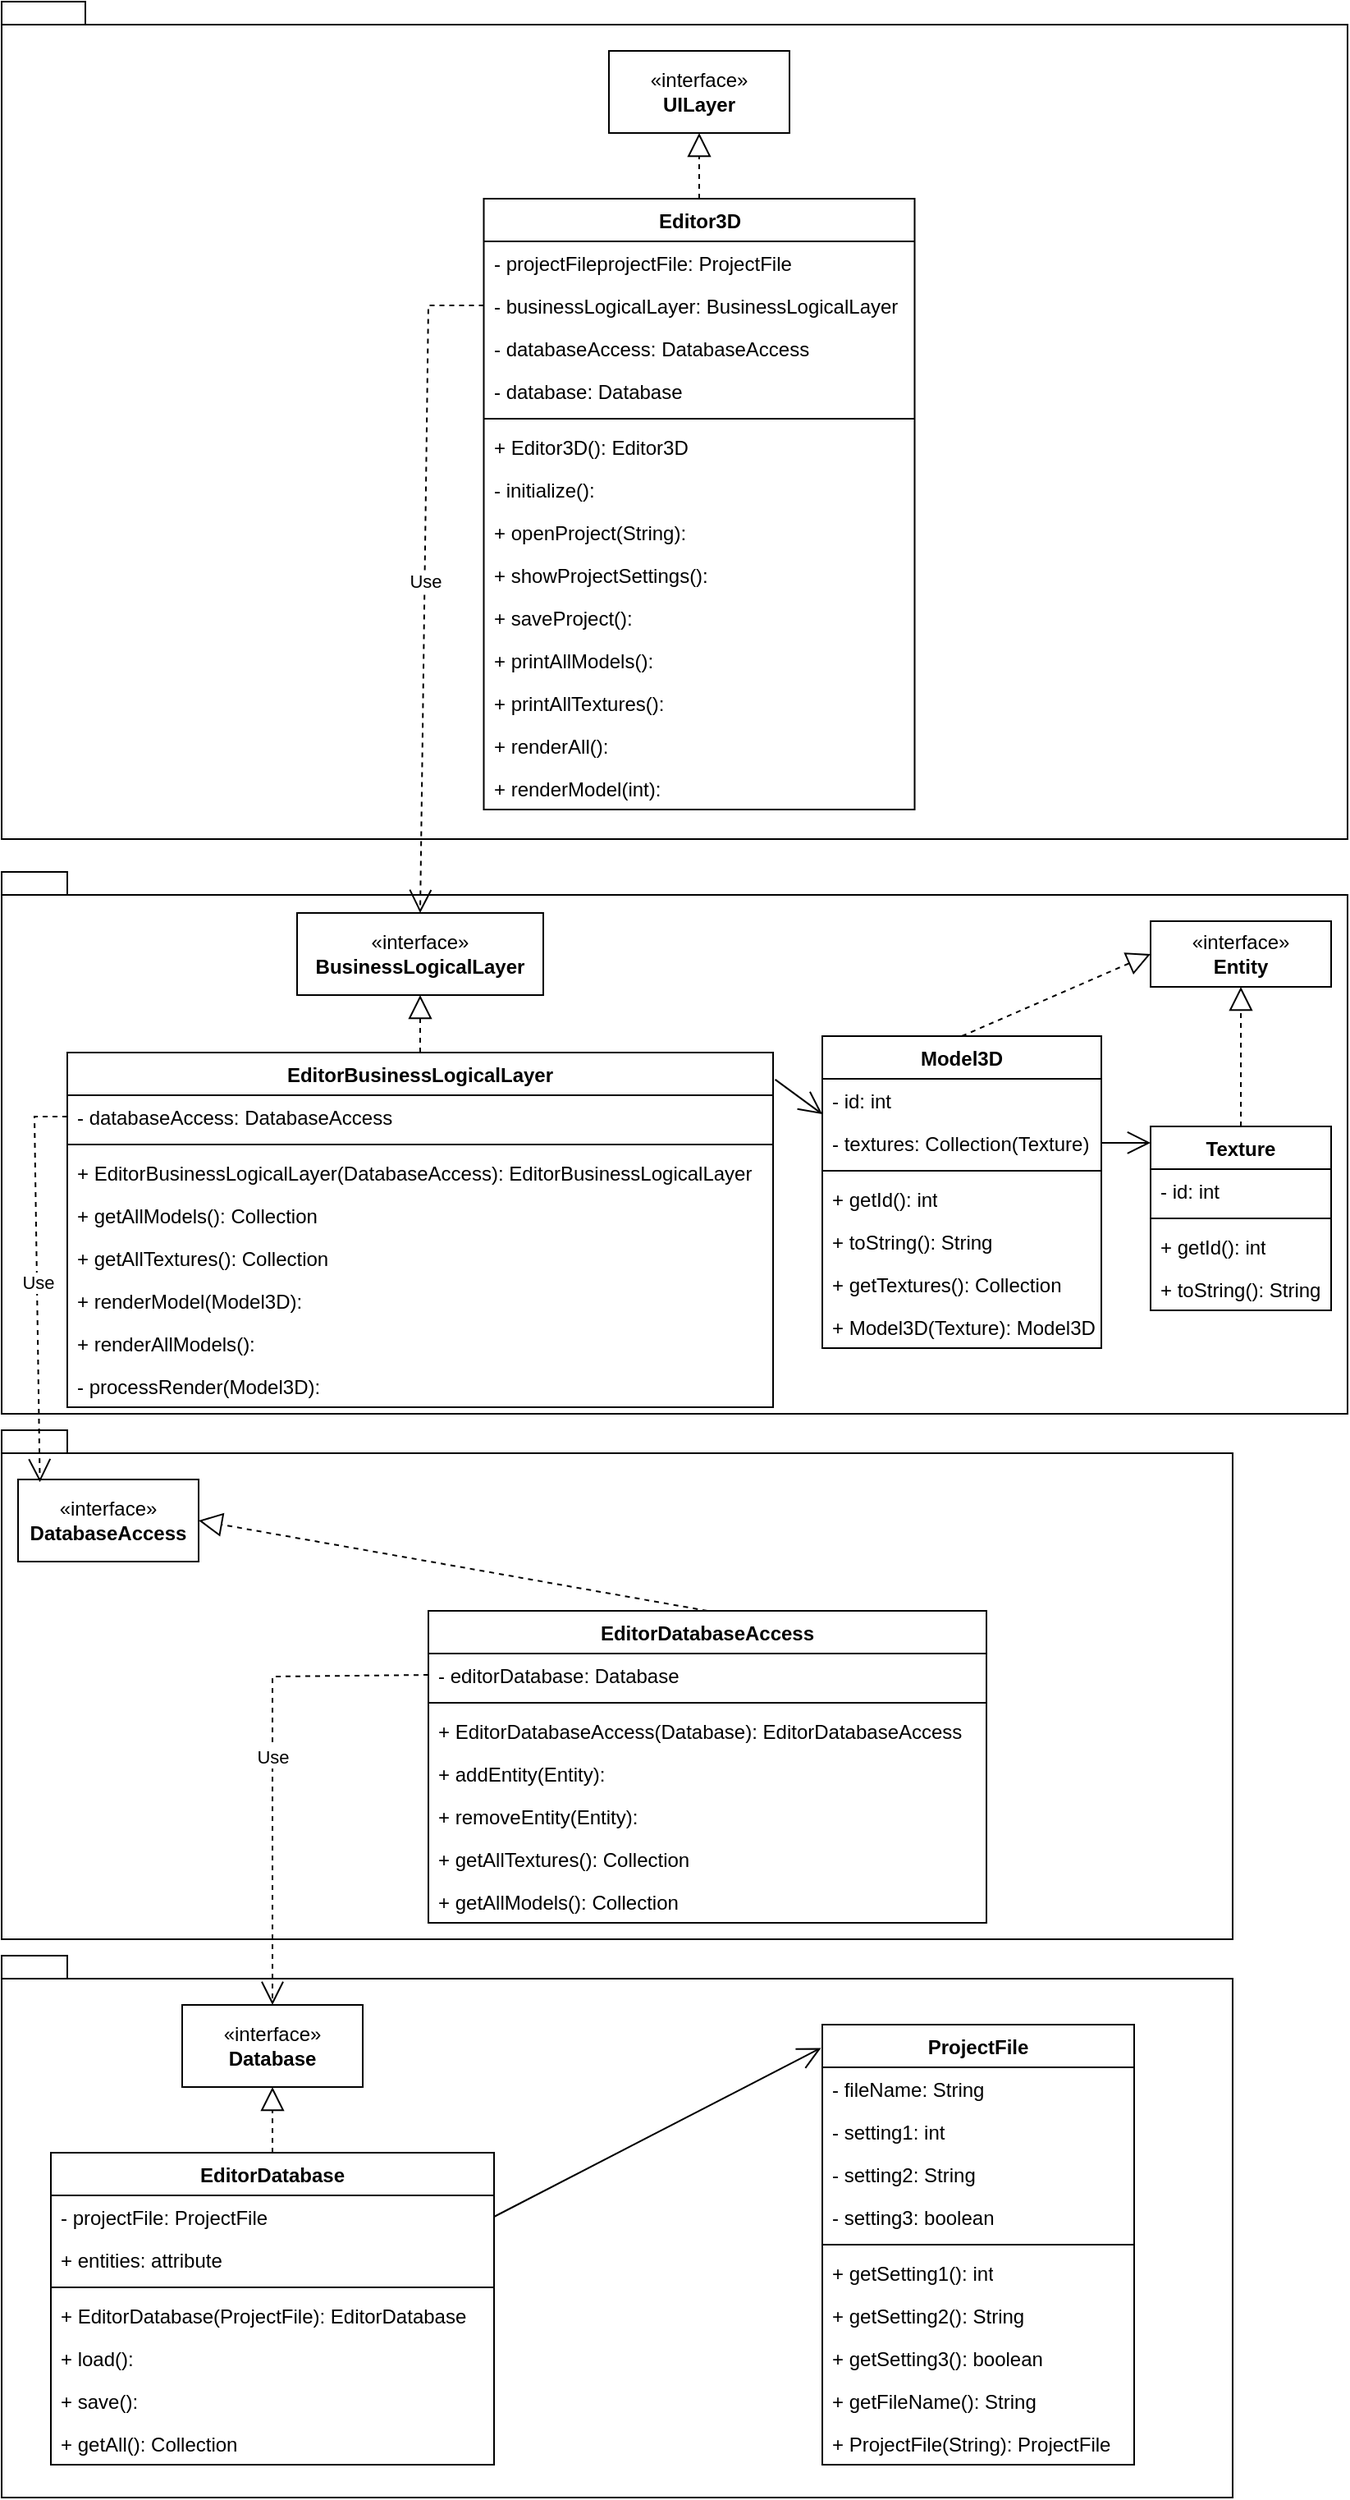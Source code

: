 <mxfile version="22.1.2" type="device">
  <diagram name="Страница — 1" id="7jG3pcurchbz-cs4vO18">
    <mxGraphModel dx="1020" dy="1604" grid="1" gridSize="10" guides="1" tooltips="1" connect="1" arrows="1" fold="1" page="1" pageScale="1" pageWidth="850" pageHeight="1100" math="0" shadow="0">
      <root>
        <mxCell id="0" />
        <mxCell id="1" parent="0" />
        <mxCell id="q5uiG4KR7IgNaAmEfQ8A-1" value="" style="shape=folder;fontStyle=1;spacingTop=10;tabWidth=40;tabHeight=14;tabPosition=left;html=1;whiteSpace=wrap;" vertex="1" parent="1">
          <mxGeometry x="20" y="430" width="750" height="310" as="geometry" />
        </mxCell>
        <mxCell id="q5uiG4KR7IgNaAmEfQ8A-2" value="" style="shape=folder;fontStyle=1;spacingTop=10;tabWidth=40;tabHeight=14;tabPosition=left;html=1;whiteSpace=wrap;" vertex="1" parent="1">
          <mxGeometry x="20" y="750" width="750" height="330" as="geometry" />
        </mxCell>
        <mxCell id="q5uiG4KR7IgNaAmEfQ8A-4" value="«interface»&lt;br&gt;&lt;b&gt;Database&lt;/b&gt;" style="html=1;whiteSpace=wrap;" vertex="1" parent="1">
          <mxGeometry x="130" y="780" width="110" height="50" as="geometry" />
        </mxCell>
        <mxCell id="q5uiG4KR7IgNaAmEfQ8A-5" value="" style="endArrow=block;dashed=1;endFill=0;endSize=12;html=1;rounded=0;exitX=0.5;exitY=0;exitDx=0;exitDy=0;entryX=0.5;entryY=1;entryDx=0;entryDy=0;" edge="1" parent="1" source="q5uiG4KR7IgNaAmEfQ8A-50" target="q5uiG4KR7IgNaAmEfQ8A-4">
          <mxGeometry width="160" relative="1" as="geometry">
            <mxPoint x="115" y="850" as="sourcePoint" />
            <mxPoint x="120" y="977" as="targetPoint" />
          </mxGeometry>
        </mxCell>
        <mxCell id="q5uiG4KR7IgNaAmEfQ8A-11" value="" style="endArrow=open;endFill=1;endSize=12;html=1;rounded=0;exitX=1;exitY=0.5;exitDx=0;exitDy=0;entryX=-0.004;entryY=0.053;entryDx=0;entryDy=0;entryPerimeter=0;" edge="1" parent="1" source="q5uiG4KR7IgNaAmEfQ8A-51" target="q5uiG4KR7IgNaAmEfQ8A-39">
          <mxGeometry width="160" relative="1" as="geometry">
            <mxPoint x="520" y="950" as="sourcePoint" />
            <mxPoint x="520" y="1000" as="targetPoint" />
          </mxGeometry>
        </mxCell>
        <mxCell id="q5uiG4KR7IgNaAmEfQ8A-12" value="«interface»&lt;br&gt;&lt;b&gt;DatabaseAccess&lt;/b&gt;" style="html=1;whiteSpace=wrap;" vertex="1" parent="1">
          <mxGeometry x="30" y="460" width="110" height="50" as="geometry" />
        </mxCell>
        <mxCell id="q5uiG4KR7IgNaAmEfQ8A-14" value="" style="endArrow=block;dashed=1;endFill=0;endSize=12;html=1;rounded=0;exitX=0.5;exitY=0;exitDx=0;exitDy=0;entryX=1;entryY=0.5;entryDx=0;entryDy=0;" edge="1" parent="1" source="q5uiG4KR7IgNaAmEfQ8A-58" target="q5uiG4KR7IgNaAmEfQ8A-12">
          <mxGeometry width="160" relative="1" as="geometry">
            <mxPoint x="175" y="520" as="sourcePoint" />
            <mxPoint x="340" y="530" as="targetPoint" />
          </mxGeometry>
        </mxCell>
        <mxCell id="q5uiG4KR7IgNaAmEfQ8A-15" value="Use" style="endArrow=open;endSize=12;dashed=1;html=1;rounded=0;exitX=0;exitY=0.5;exitDx=0;exitDy=0;entryX=0.5;entryY=0;entryDx=0;entryDy=0;" edge="1" parent="1" source="q5uiG4KR7IgNaAmEfQ8A-59" target="q5uiG4KR7IgNaAmEfQ8A-4">
          <mxGeometry x="-0.02" width="160" relative="1" as="geometry">
            <mxPoint x="175" y="570" as="sourcePoint" />
            <mxPoint x="540" y="900" as="targetPoint" />
            <Array as="points">
              <mxPoint x="185" y="580" />
            </Array>
            <mxPoint as="offset" />
          </mxGeometry>
        </mxCell>
        <mxCell id="q5uiG4KR7IgNaAmEfQ8A-16" value="" style="shape=folder;fontStyle=1;spacingTop=10;tabWidth=40;tabHeight=14;tabPosition=left;html=1;whiteSpace=wrap;" vertex="1" parent="1">
          <mxGeometry x="20" y="90" width="820" height="330" as="geometry" />
        </mxCell>
        <mxCell id="q5uiG4KR7IgNaAmEfQ8A-17" value="«interface»&lt;br&gt;&lt;b&gt;BusinessLogicalLayer&lt;/b&gt;" style="html=1;whiteSpace=wrap;" vertex="1" parent="1">
          <mxGeometry x="200" y="115" width="150" height="50" as="geometry" />
        </mxCell>
        <mxCell id="q5uiG4KR7IgNaAmEfQ8A-19" value="" style="endArrow=block;dashed=1;endFill=0;endSize=12;html=1;rounded=0;exitX=0.5;exitY=0;exitDx=0;exitDy=0;entryX=0.5;entryY=1;entryDx=0;entryDy=0;" edge="1" parent="1" source="q5uiG4KR7IgNaAmEfQ8A-66" target="q5uiG4KR7IgNaAmEfQ8A-17">
          <mxGeometry width="160" relative="1" as="geometry">
            <mxPoint x="200" y="220" as="sourcePoint" />
            <mxPoint x="400" y="280" as="targetPoint" />
          </mxGeometry>
        </mxCell>
        <mxCell id="q5uiG4KR7IgNaAmEfQ8A-20" value="Use" style="endArrow=open;endSize=12;dashed=1;html=1;rounded=0;exitX=0;exitY=0.5;exitDx=0;exitDy=0;entryX=0.121;entryY=0.033;entryDx=0;entryDy=0;entryPerimeter=0;" edge="1" parent="1" source="q5uiG4KR7IgNaAmEfQ8A-67" target="q5uiG4KR7IgNaAmEfQ8A-12">
          <mxGeometry width="160" relative="1" as="geometry">
            <mxPoint x="200" y="270" as="sourcePoint" />
            <mxPoint x="440" y="700" as="targetPoint" />
            <Array as="points">
              <mxPoint x="40" y="239" />
            </Array>
          </mxGeometry>
        </mxCell>
        <mxCell id="q5uiG4KR7IgNaAmEfQ8A-21" value="«interface»&lt;br&gt;&lt;b&gt;Entity&lt;/b&gt;" style="html=1;whiteSpace=wrap;" vertex="1" parent="1">
          <mxGeometry x="720" y="120" width="110" height="40" as="geometry" />
        </mxCell>
        <mxCell id="q5uiG4KR7IgNaAmEfQ8A-23" value="" style="endArrow=block;dashed=1;endFill=0;endSize=12;html=1;rounded=0;exitX=0.5;exitY=0;exitDx=0;exitDy=0;entryX=0;entryY=0.5;entryDx=0;entryDy=0;" edge="1" parent="1" source="q5uiG4KR7IgNaAmEfQ8A-76" target="q5uiG4KR7IgNaAmEfQ8A-21">
          <mxGeometry width="160" relative="1" as="geometry">
            <mxPoint x="680" y="245" as="sourcePoint" />
            <mxPoint x="660" y="310" as="targetPoint" />
          </mxGeometry>
        </mxCell>
        <mxCell id="q5uiG4KR7IgNaAmEfQ8A-25" value="" style="endArrow=block;dashed=1;endFill=0;endSize=12;html=1;rounded=0;exitX=0.5;exitY=0;exitDx=0;exitDy=0;entryX=0.5;entryY=1;entryDx=0;entryDy=0;" edge="1" parent="1" source="q5uiG4KR7IgNaAmEfQ8A-84" target="q5uiG4KR7IgNaAmEfQ8A-21">
          <mxGeometry width="160" relative="1" as="geometry">
            <mxPoint x="765" y="200" as="sourcePoint" />
            <mxPoint x="790" y="310" as="targetPoint" />
          </mxGeometry>
        </mxCell>
        <mxCell id="q5uiG4KR7IgNaAmEfQ8A-26" value="" style="shape=folder;fontStyle=1;spacingTop=10;tabWidth=40;tabHeight=14;tabPosition=left;html=1;whiteSpace=wrap;" vertex="1" parent="1">
          <mxGeometry x="20" y="-440" width="820" height="510" as="geometry" />
        </mxCell>
        <mxCell id="q5uiG4KR7IgNaAmEfQ8A-28" value="«interface»&lt;br&gt;&lt;b&gt;UILayer&lt;/b&gt;" style="html=1;whiteSpace=wrap;" vertex="1" parent="1">
          <mxGeometry x="390" y="-410" width="110" height="50" as="geometry" />
        </mxCell>
        <mxCell id="q5uiG4KR7IgNaAmEfQ8A-30" value="" style="endArrow=block;dashed=1;endFill=0;endSize=12;html=1;rounded=0;exitX=0.5;exitY=0;exitDx=0;exitDy=0;entryX=0.5;entryY=1;entryDx=0;entryDy=0;" edge="1" parent="1" source="q5uiG4KR7IgNaAmEfQ8A-93" target="q5uiG4KR7IgNaAmEfQ8A-28">
          <mxGeometry width="160" relative="1" as="geometry">
            <mxPoint x="245" y="-90" as="sourcePoint" />
            <mxPoint x="280" y="-30" as="targetPoint" />
          </mxGeometry>
        </mxCell>
        <mxCell id="q5uiG4KR7IgNaAmEfQ8A-31" value="Use" style="endArrow=open;endSize=12;dashed=1;html=1;rounded=0;entryX=0.5;entryY=0;entryDx=0;entryDy=0;exitX=0;exitY=0.5;exitDx=0;exitDy=0;" edge="1" parent="1" source="q5uiG4KR7IgNaAmEfQ8A-97" target="q5uiG4KR7IgNaAmEfQ8A-17">
          <mxGeometry width="160" relative="1" as="geometry">
            <mxPoint x="245" y="-40" as="sourcePoint" />
            <mxPoint x="440" y="450" as="targetPoint" />
            <Array as="points">
              <mxPoint x="280" y="-255" />
            </Array>
          </mxGeometry>
        </mxCell>
        <mxCell id="q5uiG4KR7IgNaAmEfQ8A-32" value="" style="endArrow=open;endFill=1;endSize=12;html=1;rounded=0;exitX=1.003;exitY=0.076;exitDx=0;exitDy=0;entryX=0;entryY=0.25;entryDx=0;entryDy=0;exitPerimeter=0;" edge="1" parent="1" source="q5uiG4KR7IgNaAmEfQ8A-66" target="q5uiG4KR7IgNaAmEfQ8A-76">
          <mxGeometry width="160" relative="1" as="geometry">
            <mxPoint x="280" y="245" as="sourcePoint" />
            <mxPoint x="570" y="245" as="targetPoint" />
          </mxGeometry>
        </mxCell>
        <mxCell id="q5uiG4KR7IgNaAmEfQ8A-39" value="ProjectFile" style="swimlane;fontStyle=1;align=center;verticalAlign=top;childLayout=stackLayout;horizontal=1;startSize=26;horizontalStack=0;resizeParent=1;resizeParentMax=0;resizeLast=0;collapsible=1;marginBottom=0;whiteSpace=wrap;html=1;" vertex="1" parent="1">
          <mxGeometry x="520" y="792" width="190" height="268" as="geometry" />
        </mxCell>
        <mxCell id="q5uiG4KR7IgNaAmEfQ8A-40" value="- fileName&lt;span style=&quot;background-color: initial;&quot;&gt;:&amp;nbsp;&lt;/span&gt;String" style="text;strokeColor=none;fillColor=none;align=left;verticalAlign=top;spacingLeft=4;spacingRight=4;overflow=hidden;rotatable=0;points=[[0,0.5],[1,0.5]];portConstraint=eastwest;whiteSpace=wrap;html=1;" vertex="1" parent="q5uiG4KR7IgNaAmEfQ8A-39">
          <mxGeometry y="26" width="190" height="26" as="geometry" />
        </mxCell>
        <mxCell id="q5uiG4KR7IgNaAmEfQ8A-43" value="- setting1&lt;span style=&quot;background-color: initial;&quot;&gt;: int&lt;/span&gt;" style="text;strokeColor=none;fillColor=none;align=left;verticalAlign=top;spacingLeft=4;spacingRight=4;overflow=hidden;rotatable=0;points=[[0,0.5],[1,0.5]];portConstraint=eastwest;whiteSpace=wrap;html=1;" vertex="1" parent="q5uiG4KR7IgNaAmEfQ8A-39">
          <mxGeometry y="52" width="190" height="26" as="geometry" />
        </mxCell>
        <mxCell id="q5uiG4KR7IgNaAmEfQ8A-44" value="- setting2&lt;span style=&quot;background-color: initial;&quot;&gt;:&amp;nbsp;&lt;/span&gt;String" style="text;strokeColor=none;fillColor=none;align=left;verticalAlign=top;spacingLeft=4;spacingRight=4;overflow=hidden;rotatable=0;points=[[0,0.5],[1,0.5]];portConstraint=eastwest;whiteSpace=wrap;html=1;" vertex="1" parent="q5uiG4KR7IgNaAmEfQ8A-39">
          <mxGeometry y="78" width="190" height="26" as="geometry" />
        </mxCell>
        <mxCell id="q5uiG4KR7IgNaAmEfQ8A-45" value="- setting3&lt;span style=&quot;background-color: initial;&quot;&gt;:&amp;nbsp;&lt;/span&gt;boolean" style="text;strokeColor=none;fillColor=none;align=left;verticalAlign=top;spacingLeft=4;spacingRight=4;overflow=hidden;rotatable=0;points=[[0,0.5],[1,0.5]];portConstraint=eastwest;whiteSpace=wrap;html=1;" vertex="1" parent="q5uiG4KR7IgNaAmEfQ8A-39">
          <mxGeometry y="104" width="190" height="26" as="geometry" />
        </mxCell>
        <mxCell id="q5uiG4KR7IgNaAmEfQ8A-41" value="" style="line;strokeWidth=1;fillColor=none;align=left;verticalAlign=middle;spacingTop=-1;spacingLeft=3;spacingRight=3;rotatable=0;labelPosition=right;points=[];portConstraint=eastwest;strokeColor=inherit;" vertex="1" parent="q5uiG4KR7IgNaAmEfQ8A-39">
          <mxGeometry y="130" width="190" height="8" as="geometry" />
        </mxCell>
        <mxCell id="q5uiG4KR7IgNaAmEfQ8A-42" value="+ getSetting1&lt;span style=&quot;background-color: initial;&quot;&gt;(): int&lt;/span&gt;" style="text;strokeColor=none;fillColor=none;align=left;verticalAlign=top;spacingLeft=4;spacingRight=4;overflow=hidden;rotatable=0;points=[[0,0.5],[1,0.5]];portConstraint=eastwest;whiteSpace=wrap;html=1;" vertex="1" parent="q5uiG4KR7IgNaAmEfQ8A-39">
          <mxGeometry y="138" width="190" height="26" as="geometry" />
        </mxCell>
        <mxCell id="q5uiG4KR7IgNaAmEfQ8A-46" value="+ getSetting2()&lt;span style=&quot;background-color: initial;&quot;&gt;:&amp;nbsp;&lt;/span&gt;String" style="text;strokeColor=none;fillColor=none;align=left;verticalAlign=top;spacingLeft=4;spacingRight=4;overflow=hidden;rotatable=0;points=[[0,0.5],[1,0.5]];portConstraint=eastwest;whiteSpace=wrap;html=1;" vertex="1" parent="q5uiG4KR7IgNaAmEfQ8A-39">
          <mxGeometry y="164" width="190" height="26" as="geometry" />
        </mxCell>
        <mxCell id="q5uiG4KR7IgNaAmEfQ8A-47" value="+ getSetting3()&lt;span style=&quot;background-color: initial;&quot;&gt;:&amp;nbsp;&lt;/span&gt;boolean" style="text;strokeColor=none;fillColor=none;align=left;verticalAlign=top;spacingLeft=4;spacingRight=4;overflow=hidden;rotatable=0;points=[[0,0.5],[1,0.5]];portConstraint=eastwest;whiteSpace=wrap;html=1;" vertex="1" parent="q5uiG4KR7IgNaAmEfQ8A-39">
          <mxGeometry y="190" width="190" height="26" as="geometry" />
        </mxCell>
        <mxCell id="q5uiG4KR7IgNaAmEfQ8A-48" value="+&amp;nbsp;getFileName&lt;span style=&quot;background-color: initial;&quot;&gt;()&lt;/span&gt;&lt;span style=&quot;background-color: initial;&quot;&gt;:&amp;nbsp;&lt;/span&gt;String" style="text;strokeColor=none;fillColor=none;align=left;verticalAlign=top;spacingLeft=4;spacingRight=4;overflow=hidden;rotatable=0;points=[[0,0.5],[1,0.5]];portConstraint=eastwest;whiteSpace=wrap;html=1;" vertex="1" parent="q5uiG4KR7IgNaAmEfQ8A-39">
          <mxGeometry y="216" width="190" height="26" as="geometry" />
        </mxCell>
        <mxCell id="q5uiG4KR7IgNaAmEfQ8A-49" value="+&amp;nbsp;ProjectFile(String&lt;span style=&quot;background-color: initial;&quot;&gt;)&lt;/span&gt;&lt;span style=&quot;background-color: initial;&quot;&gt;:&amp;nbsp;&lt;/span&gt;ProjectFile" style="text;strokeColor=none;fillColor=none;align=left;verticalAlign=top;spacingLeft=4;spacingRight=4;overflow=hidden;rotatable=0;points=[[0,0.5],[1,0.5]];portConstraint=eastwest;whiteSpace=wrap;html=1;" vertex="1" parent="q5uiG4KR7IgNaAmEfQ8A-39">
          <mxGeometry y="242" width="190" height="26" as="geometry" />
        </mxCell>
        <mxCell id="q5uiG4KR7IgNaAmEfQ8A-50" value="EditorDatabase" style="swimlane;fontStyle=1;align=center;verticalAlign=top;childLayout=stackLayout;horizontal=1;startSize=26;horizontalStack=0;resizeParent=1;resizeParentMax=0;resizeLast=0;collapsible=1;marginBottom=0;whiteSpace=wrap;html=1;" vertex="1" parent="1">
          <mxGeometry x="50" y="870" width="270" height="190" as="geometry" />
        </mxCell>
        <mxCell id="q5uiG4KR7IgNaAmEfQ8A-51" value="- projectFile&lt;span style=&quot;background-color: initial;&quot;&gt;:&amp;nbsp;&lt;/span&gt;ProjectFile" style="text;strokeColor=none;fillColor=none;align=left;verticalAlign=top;spacingLeft=4;spacingRight=4;overflow=hidden;rotatable=0;points=[[0,0.5],[1,0.5]];portConstraint=eastwest;whiteSpace=wrap;html=1;" vertex="1" parent="q5uiG4KR7IgNaAmEfQ8A-50">
          <mxGeometry y="26" width="270" height="26" as="geometry" />
        </mxCell>
        <mxCell id="q5uiG4KR7IgNaAmEfQ8A-54" value="+&amp;nbsp;entities&lt;span style=&quot;background-color: initial;&quot;&gt;: attribute&lt;/span&gt;" style="text;strokeColor=none;fillColor=none;align=left;verticalAlign=top;spacingLeft=4;spacingRight=4;overflow=hidden;rotatable=0;points=[[0,0.5],[1,0.5]];portConstraint=eastwest;whiteSpace=wrap;html=1;" vertex="1" parent="q5uiG4KR7IgNaAmEfQ8A-50">
          <mxGeometry y="52" width="270" height="26" as="geometry" />
        </mxCell>
        <mxCell id="q5uiG4KR7IgNaAmEfQ8A-52" value="" style="line;strokeWidth=1;fillColor=none;align=left;verticalAlign=middle;spacingTop=-1;spacingLeft=3;spacingRight=3;rotatable=0;labelPosition=right;points=[];portConstraint=eastwest;strokeColor=inherit;" vertex="1" parent="q5uiG4KR7IgNaAmEfQ8A-50">
          <mxGeometry y="78" width="270" height="8" as="geometry" />
        </mxCell>
        <mxCell id="q5uiG4KR7IgNaAmEfQ8A-53" value="+&amp;nbsp;EditorDatabase(ProjectFile&lt;span style=&quot;background-color: initial;&quot;&gt;):&amp;nbsp;&lt;/span&gt;EditorDatabase" style="text;strokeColor=none;fillColor=none;align=left;verticalAlign=top;spacingLeft=4;spacingRight=4;overflow=hidden;rotatable=0;points=[[0,0.5],[1,0.5]];portConstraint=eastwest;whiteSpace=wrap;html=1;" vertex="1" parent="q5uiG4KR7IgNaAmEfQ8A-50">
          <mxGeometry y="86" width="270" height="26" as="geometry" />
        </mxCell>
        <mxCell id="q5uiG4KR7IgNaAmEfQ8A-55" value="+&amp;nbsp;load()&lt;span style=&quot;background-color: initial;&quot;&gt;:&lt;/span&gt;" style="text;strokeColor=none;fillColor=none;align=left;verticalAlign=top;spacingLeft=4;spacingRight=4;overflow=hidden;rotatable=0;points=[[0,0.5],[1,0.5]];portConstraint=eastwest;whiteSpace=wrap;html=1;" vertex="1" parent="q5uiG4KR7IgNaAmEfQ8A-50">
          <mxGeometry y="112" width="270" height="26" as="geometry" />
        </mxCell>
        <mxCell id="q5uiG4KR7IgNaAmEfQ8A-56" value="+&amp;nbsp;save&lt;span style=&quot;background-color: initial;&quot;&gt;()&lt;/span&gt;&lt;span style=&quot;background-color: initial;&quot;&gt;:&lt;/span&gt;" style="text;strokeColor=none;fillColor=none;align=left;verticalAlign=top;spacingLeft=4;spacingRight=4;overflow=hidden;rotatable=0;points=[[0,0.5],[1,0.5]];portConstraint=eastwest;whiteSpace=wrap;html=1;" vertex="1" parent="q5uiG4KR7IgNaAmEfQ8A-50">
          <mxGeometry y="138" width="270" height="26" as="geometry" />
        </mxCell>
        <mxCell id="q5uiG4KR7IgNaAmEfQ8A-57" value="+&amp;nbsp;getAll&lt;span style=&quot;background-color: initial;&quot;&gt;()&lt;/span&gt;&lt;span style=&quot;background-color: initial;&quot;&gt;:&amp;nbsp;&lt;/span&gt;Collection" style="text;strokeColor=none;fillColor=none;align=left;verticalAlign=top;spacingLeft=4;spacingRight=4;overflow=hidden;rotatable=0;points=[[0,0.5],[1,0.5]];portConstraint=eastwest;whiteSpace=wrap;html=1;" vertex="1" parent="q5uiG4KR7IgNaAmEfQ8A-50">
          <mxGeometry y="164" width="270" height="26" as="geometry" />
        </mxCell>
        <mxCell id="q5uiG4KR7IgNaAmEfQ8A-58" value="EditorDatabaseAccess" style="swimlane;fontStyle=1;align=center;verticalAlign=top;childLayout=stackLayout;horizontal=1;startSize=26;horizontalStack=0;resizeParent=1;resizeParentMax=0;resizeLast=0;collapsible=1;marginBottom=0;whiteSpace=wrap;html=1;" vertex="1" parent="1">
          <mxGeometry x="280" y="540" width="340" height="190" as="geometry" />
        </mxCell>
        <mxCell id="q5uiG4KR7IgNaAmEfQ8A-59" value="- editorDatabase&lt;span style=&quot;background-color: initial;&quot;&gt;:&amp;nbsp;&lt;/span&gt;Database" style="text;strokeColor=none;fillColor=none;align=left;verticalAlign=top;spacingLeft=4;spacingRight=4;overflow=hidden;rotatable=0;points=[[0,0.5],[1,0.5]];portConstraint=eastwest;whiteSpace=wrap;html=1;" vertex="1" parent="q5uiG4KR7IgNaAmEfQ8A-58">
          <mxGeometry y="26" width="340" height="26" as="geometry" />
        </mxCell>
        <mxCell id="q5uiG4KR7IgNaAmEfQ8A-60" value="" style="line;strokeWidth=1;fillColor=none;align=left;verticalAlign=middle;spacingTop=-1;spacingLeft=3;spacingRight=3;rotatable=0;labelPosition=right;points=[];portConstraint=eastwest;strokeColor=inherit;" vertex="1" parent="q5uiG4KR7IgNaAmEfQ8A-58">
          <mxGeometry y="52" width="340" height="8" as="geometry" />
        </mxCell>
        <mxCell id="q5uiG4KR7IgNaAmEfQ8A-61" value="+&amp;nbsp;EditorDatabaseAccess(Database&lt;span style=&quot;background-color: initial;&quot;&gt;):&amp;nbsp;&lt;/span&gt;EditorDatabaseAccess" style="text;strokeColor=none;fillColor=none;align=left;verticalAlign=top;spacingLeft=4;spacingRight=4;overflow=hidden;rotatable=0;points=[[0,0.5],[1,0.5]];portConstraint=eastwest;whiteSpace=wrap;html=1;" vertex="1" parent="q5uiG4KR7IgNaAmEfQ8A-58">
          <mxGeometry y="60" width="340" height="26" as="geometry" />
        </mxCell>
        <mxCell id="q5uiG4KR7IgNaAmEfQ8A-62" value="+&amp;nbsp;addEntity&lt;span style=&quot;background-color: initial;&quot;&gt;(&lt;/span&gt;Entity&lt;span style=&quot;background-color: initial;&quot;&gt;):&amp;nbsp;&lt;/span&gt;" style="text;strokeColor=none;fillColor=none;align=left;verticalAlign=top;spacingLeft=4;spacingRight=4;overflow=hidden;rotatable=0;points=[[0,0.5],[1,0.5]];portConstraint=eastwest;whiteSpace=wrap;html=1;" vertex="1" parent="q5uiG4KR7IgNaAmEfQ8A-58">
          <mxGeometry y="86" width="340" height="26" as="geometry" />
        </mxCell>
        <mxCell id="q5uiG4KR7IgNaAmEfQ8A-63" value="+&amp;nbsp;removeEntity&lt;span style=&quot;background-color: initial;&quot;&gt;(&lt;/span&gt;&lt;span style=&quot;background-color: initial;&quot;&gt;Entity&lt;/span&gt;&lt;span style=&quot;background-color: initial;&quot;&gt;):&amp;nbsp;&lt;/span&gt;" style="text;strokeColor=none;fillColor=none;align=left;verticalAlign=top;spacingLeft=4;spacingRight=4;overflow=hidden;rotatable=0;points=[[0,0.5],[1,0.5]];portConstraint=eastwest;whiteSpace=wrap;html=1;" vertex="1" parent="q5uiG4KR7IgNaAmEfQ8A-58">
          <mxGeometry y="112" width="340" height="26" as="geometry" />
        </mxCell>
        <mxCell id="q5uiG4KR7IgNaAmEfQ8A-64" value="+&amp;nbsp;getAllTextures&lt;span style=&quot;background-color: initial;&quot;&gt;(&lt;/span&gt;&lt;span style=&quot;background-color: initial;&quot;&gt;):&amp;nbsp;&lt;/span&gt;Collection" style="text;strokeColor=none;fillColor=none;align=left;verticalAlign=top;spacingLeft=4;spacingRight=4;overflow=hidden;rotatable=0;points=[[0,0.5],[1,0.5]];portConstraint=eastwest;whiteSpace=wrap;html=1;" vertex="1" parent="q5uiG4KR7IgNaAmEfQ8A-58">
          <mxGeometry y="138" width="340" height="26" as="geometry" />
        </mxCell>
        <mxCell id="q5uiG4KR7IgNaAmEfQ8A-65" value="+&amp;nbsp;getAllModels&lt;span style=&quot;background-color: initial;&quot;&gt;(&lt;/span&gt;&lt;span style=&quot;background-color: initial;&quot;&gt;):&amp;nbsp;&lt;/span&gt;&lt;span style=&quot;background-color: initial;&quot;&gt;Collection&lt;/span&gt;" style="text;strokeColor=none;fillColor=none;align=left;verticalAlign=top;spacingLeft=4;spacingRight=4;overflow=hidden;rotatable=0;points=[[0,0.5],[1,0.5]];portConstraint=eastwest;whiteSpace=wrap;html=1;" vertex="1" parent="q5uiG4KR7IgNaAmEfQ8A-58">
          <mxGeometry y="164" width="340" height="26" as="geometry" />
        </mxCell>
        <mxCell id="q5uiG4KR7IgNaAmEfQ8A-66" value="EditorBusinessLogicalLayer" style="swimlane;fontStyle=1;align=center;verticalAlign=top;childLayout=stackLayout;horizontal=1;startSize=26;horizontalStack=0;resizeParent=1;resizeParentMax=0;resizeLast=0;collapsible=1;marginBottom=0;whiteSpace=wrap;html=1;" vertex="1" parent="1">
          <mxGeometry x="60" y="200" width="430" height="216" as="geometry" />
        </mxCell>
        <mxCell id="q5uiG4KR7IgNaAmEfQ8A-67" value="- databaseAccess&lt;span style=&quot;background-color: initial;&quot;&gt;:&amp;nbsp;&lt;/span&gt;DatabaseAccess" style="text;strokeColor=none;fillColor=none;align=left;verticalAlign=top;spacingLeft=4;spacingRight=4;overflow=hidden;rotatable=0;points=[[0,0.5],[1,0.5]];portConstraint=eastwest;whiteSpace=wrap;html=1;" vertex="1" parent="q5uiG4KR7IgNaAmEfQ8A-66">
          <mxGeometry y="26" width="430" height="26" as="geometry" />
        </mxCell>
        <mxCell id="q5uiG4KR7IgNaAmEfQ8A-68" value="" style="line;strokeWidth=1;fillColor=none;align=left;verticalAlign=middle;spacingTop=-1;spacingLeft=3;spacingRight=3;rotatable=0;labelPosition=right;points=[];portConstraint=eastwest;strokeColor=inherit;" vertex="1" parent="q5uiG4KR7IgNaAmEfQ8A-66">
          <mxGeometry y="52" width="430" height="8" as="geometry" />
        </mxCell>
        <mxCell id="q5uiG4KR7IgNaAmEfQ8A-69" value="+&amp;nbsp;EditorBusinessLogicalLayer(DatabaseAccess&lt;span style=&quot;background-color: initial;&quot;&gt;):&amp;nbsp;&lt;/span&gt;EditorBusinessLogicalLayer" style="text;strokeColor=none;fillColor=none;align=left;verticalAlign=top;spacingLeft=4;spacingRight=4;overflow=hidden;rotatable=0;points=[[0,0.5],[1,0.5]];portConstraint=eastwest;whiteSpace=wrap;html=1;" vertex="1" parent="q5uiG4KR7IgNaAmEfQ8A-66">
          <mxGeometry y="60" width="430" height="26" as="geometry" />
        </mxCell>
        <mxCell id="q5uiG4KR7IgNaAmEfQ8A-70" value="+&amp;nbsp;getAllModels&lt;span style=&quot;background-color: initial;&quot;&gt;(&lt;/span&gt;&lt;span style=&quot;background-color: initial;&quot;&gt;):&amp;nbsp;&lt;/span&gt;Collection" style="text;strokeColor=none;fillColor=none;align=left;verticalAlign=top;spacingLeft=4;spacingRight=4;overflow=hidden;rotatable=0;points=[[0,0.5],[1,0.5]];portConstraint=eastwest;whiteSpace=wrap;html=1;" vertex="1" parent="q5uiG4KR7IgNaAmEfQ8A-66">
          <mxGeometry y="86" width="430" height="26" as="geometry" />
        </mxCell>
        <mxCell id="q5uiG4KR7IgNaAmEfQ8A-71" value="+&amp;nbsp;getAllTextures&lt;span style=&quot;background-color: initial;&quot;&gt;(&lt;/span&gt;&lt;span style=&quot;background-color: initial;&quot;&gt;):&amp;nbsp;&lt;/span&gt;&lt;span style=&quot;background-color: initial;&quot;&gt;Collection&lt;/span&gt;" style="text;strokeColor=none;fillColor=none;align=left;verticalAlign=top;spacingLeft=4;spacingRight=4;overflow=hidden;rotatable=0;points=[[0,0.5],[1,0.5]];portConstraint=eastwest;whiteSpace=wrap;html=1;" vertex="1" parent="q5uiG4KR7IgNaAmEfQ8A-66">
          <mxGeometry y="112" width="430" height="26" as="geometry" />
        </mxCell>
        <mxCell id="q5uiG4KR7IgNaAmEfQ8A-72" value="+&amp;nbsp;renderModel(Model3D&lt;span style=&quot;background-color: initial;&quot;&gt;):&amp;nbsp;&lt;/span&gt;" style="text;strokeColor=none;fillColor=none;align=left;verticalAlign=top;spacingLeft=4;spacingRight=4;overflow=hidden;rotatable=0;points=[[0,0.5],[1,0.5]];portConstraint=eastwest;whiteSpace=wrap;html=1;" vertex="1" parent="q5uiG4KR7IgNaAmEfQ8A-66">
          <mxGeometry y="138" width="430" height="26" as="geometry" />
        </mxCell>
        <mxCell id="q5uiG4KR7IgNaAmEfQ8A-73" value="+&amp;nbsp;renderAllModels&lt;span style=&quot;background-color: initial;&quot;&gt;(&lt;/span&gt;&lt;span style=&quot;background-color: initial;&quot;&gt;):&amp;nbsp;&lt;/span&gt;" style="text;strokeColor=none;fillColor=none;align=left;verticalAlign=top;spacingLeft=4;spacingRight=4;overflow=hidden;rotatable=0;points=[[0,0.5],[1,0.5]];portConstraint=eastwest;whiteSpace=wrap;html=1;" vertex="1" parent="q5uiG4KR7IgNaAmEfQ8A-66">
          <mxGeometry y="164" width="430" height="26" as="geometry" />
        </mxCell>
        <mxCell id="q5uiG4KR7IgNaAmEfQ8A-75" value="- processRender&lt;span style=&quot;background-color: initial;&quot;&gt;(Model3D&lt;/span&gt;&lt;span style=&quot;background-color: initial;&quot;&gt;):&amp;nbsp;&lt;/span&gt;" style="text;strokeColor=none;fillColor=none;align=left;verticalAlign=top;spacingLeft=4;spacingRight=4;overflow=hidden;rotatable=0;points=[[0,0.5],[1,0.5]];portConstraint=eastwest;whiteSpace=wrap;html=1;" vertex="1" parent="q5uiG4KR7IgNaAmEfQ8A-66">
          <mxGeometry y="190" width="430" height="26" as="geometry" />
        </mxCell>
        <mxCell id="q5uiG4KR7IgNaAmEfQ8A-76" value="Model3D" style="swimlane;fontStyle=1;align=center;verticalAlign=top;childLayout=stackLayout;horizontal=1;startSize=26;horizontalStack=0;resizeParent=1;resizeParentMax=0;resizeLast=0;collapsible=1;marginBottom=0;whiteSpace=wrap;html=1;" vertex="1" parent="1">
          <mxGeometry x="520" y="190" width="170" height="190" as="geometry" />
        </mxCell>
        <mxCell id="q5uiG4KR7IgNaAmEfQ8A-77" value="- id&lt;span style=&quot;background-color: initial;&quot;&gt;: int&lt;/span&gt;" style="text;strokeColor=none;fillColor=none;align=left;verticalAlign=top;spacingLeft=4;spacingRight=4;overflow=hidden;rotatable=0;points=[[0,0.5],[1,0.5]];portConstraint=eastwest;whiteSpace=wrap;html=1;" vertex="1" parent="q5uiG4KR7IgNaAmEfQ8A-76">
          <mxGeometry y="26" width="170" height="26" as="geometry" />
        </mxCell>
        <mxCell id="q5uiG4KR7IgNaAmEfQ8A-82" value="-&amp;nbsp;textures: Collection(Texture)" style="text;strokeColor=none;fillColor=none;align=left;verticalAlign=top;spacingLeft=4;spacingRight=4;overflow=hidden;rotatable=0;points=[[0,0.5],[1,0.5]];portConstraint=eastwest;whiteSpace=wrap;html=1;" vertex="1" parent="q5uiG4KR7IgNaAmEfQ8A-76">
          <mxGeometry y="52" width="170" height="26" as="geometry" />
        </mxCell>
        <mxCell id="q5uiG4KR7IgNaAmEfQ8A-78" value="" style="line;strokeWidth=1;fillColor=none;align=left;verticalAlign=middle;spacingTop=-1;spacingLeft=3;spacingRight=3;rotatable=0;labelPosition=right;points=[];portConstraint=eastwest;strokeColor=inherit;" vertex="1" parent="q5uiG4KR7IgNaAmEfQ8A-76">
          <mxGeometry y="78" width="170" height="8" as="geometry" />
        </mxCell>
        <mxCell id="q5uiG4KR7IgNaAmEfQ8A-79" value="+&amp;nbsp;getId&lt;span style=&quot;background-color: initial;&quot;&gt;(): int&lt;/span&gt;" style="text;strokeColor=none;fillColor=none;align=left;verticalAlign=top;spacingLeft=4;spacingRight=4;overflow=hidden;rotatable=0;points=[[0,0.5],[1,0.5]];portConstraint=eastwest;whiteSpace=wrap;html=1;" vertex="1" parent="q5uiG4KR7IgNaAmEfQ8A-76">
          <mxGeometry y="86" width="170" height="26" as="geometry" />
        </mxCell>
        <mxCell id="q5uiG4KR7IgNaAmEfQ8A-80" value="+&amp;nbsp;toString&lt;span style=&quot;background-color: initial;&quot;&gt;():&amp;nbsp;&lt;/span&gt;String" style="text;strokeColor=none;fillColor=none;align=left;verticalAlign=top;spacingLeft=4;spacingRight=4;overflow=hidden;rotatable=0;points=[[0,0.5],[1,0.5]];portConstraint=eastwest;whiteSpace=wrap;html=1;" vertex="1" parent="q5uiG4KR7IgNaAmEfQ8A-76">
          <mxGeometry y="112" width="170" height="26" as="geometry" />
        </mxCell>
        <mxCell id="q5uiG4KR7IgNaAmEfQ8A-81" value="+&amp;nbsp;getTextures&lt;span style=&quot;background-color: initial;&quot;&gt;():&amp;nbsp;&lt;/span&gt;Collection" style="text;strokeColor=none;fillColor=none;align=left;verticalAlign=top;spacingLeft=4;spacingRight=4;overflow=hidden;rotatable=0;points=[[0,0.5],[1,0.5]];portConstraint=eastwest;whiteSpace=wrap;html=1;" vertex="1" parent="q5uiG4KR7IgNaAmEfQ8A-76">
          <mxGeometry y="138" width="170" height="26" as="geometry" />
        </mxCell>
        <mxCell id="q5uiG4KR7IgNaAmEfQ8A-83" value="+&amp;nbsp;Model3D(Texture&lt;span style=&quot;background-color: initial;&quot;&gt;):&amp;nbsp;&lt;/span&gt;Model3D" style="text;strokeColor=none;fillColor=none;align=left;verticalAlign=top;spacingLeft=4;spacingRight=4;overflow=hidden;rotatable=0;points=[[0,0.5],[1,0.5]];portConstraint=eastwest;whiteSpace=wrap;html=1;" vertex="1" parent="q5uiG4KR7IgNaAmEfQ8A-76">
          <mxGeometry y="164" width="170" height="26" as="geometry" />
        </mxCell>
        <mxCell id="q5uiG4KR7IgNaAmEfQ8A-84" value="Texture" style="swimlane;fontStyle=1;align=center;verticalAlign=top;childLayout=stackLayout;horizontal=1;startSize=26;horizontalStack=0;resizeParent=1;resizeParentMax=0;resizeLast=0;collapsible=1;marginBottom=0;whiteSpace=wrap;html=1;" vertex="1" parent="1">
          <mxGeometry x="720" y="245" width="110" height="112" as="geometry" />
        </mxCell>
        <mxCell id="q5uiG4KR7IgNaAmEfQ8A-85" value="- id&lt;span style=&quot;background-color: initial;&quot;&gt;: int&lt;/span&gt;" style="text;strokeColor=none;fillColor=none;align=left;verticalAlign=top;spacingLeft=4;spacingRight=4;overflow=hidden;rotatable=0;points=[[0,0.5],[1,0.5]];portConstraint=eastwest;whiteSpace=wrap;html=1;" vertex="1" parent="q5uiG4KR7IgNaAmEfQ8A-84">
          <mxGeometry y="26" width="110" height="26" as="geometry" />
        </mxCell>
        <mxCell id="q5uiG4KR7IgNaAmEfQ8A-87" value="" style="line;strokeWidth=1;fillColor=none;align=left;verticalAlign=middle;spacingTop=-1;spacingLeft=3;spacingRight=3;rotatable=0;labelPosition=right;points=[];portConstraint=eastwest;strokeColor=inherit;" vertex="1" parent="q5uiG4KR7IgNaAmEfQ8A-84">
          <mxGeometry y="52" width="110" height="8" as="geometry" />
        </mxCell>
        <mxCell id="q5uiG4KR7IgNaAmEfQ8A-88" value="+&amp;nbsp;getId&lt;span style=&quot;background-color: initial;&quot;&gt;(): int&lt;/span&gt;" style="text;strokeColor=none;fillColor=none;align=left;verticalAlign=top;spacingLeft=4;spacingRight=4;overflow=hidden;rotatable=0;points=[[0,0.5],[1,0.5]];portConstraint=eastwest;whiteSpace=wrap;html=1;" vertex="1" parent="q5uiG4KR7IgNaAmEfQ8A-84">
          <mxGeometry y="60" width="110" height="26" as="geometry" />
        </mxCell>
        <mxCell id="q5uiG4KR7IgNaAmEfQ8A-89" value="+&amp;nbsp;toString&lt;span style=&quot;background-color: initial;&quot;&gt;():&amp;nbsp;&lt;/span&gt;String" style="text;strokeColor=none;fillColor=none;align=left;verticalAlign=top;spacingLeft=4;spacingRight=4;overflow=hidden;rotatable=0;points=[[0,0.5],[1,0.5]];portConstraint=eastwest;whiteSpace=wrap;html=1;" vertex="1" parent="q5uiG4KR7IgNaAmEfQ8A-84">
          <mxGeometry y="86" width="110" height="26" as="geometry" />
        </mxCell>
        <mxCell id="q5uiG4KR7IgNaAmEfQ8A-92" value="" style="endArrow=open;endFill=1;endSize=12;html=1;rounded=0;exitX=1;exitY=0.5;exitDx=0;exitDy=0;entryX=0;entryY=0.089;entryDx=0;entryDy=0;entryPerimeter=0;" edge="1" parent="1" source="q5uiG4KR7IgNaAmEfQ8A-82" target="q5uiG4KR7IgNaAmEfQ8A-84">
          <mxGeometry width="160" relative="1" as="geometry">
            <mxPoint x="690" y="341" as="sourcePoint" />
            <mxPoint x="330" y="151" as="targetPoint" />
          </mxGeometry>
        </mxCell>
        <mxCell id="q5uiG4KR7IgNaAmEfQ8A-93" value="Editor3D" style="swimlane;fontStyle=1;align=center;verticalAlign=top;childLayout=stackLayout;horizontal=1;startSize=26;horizontalStack=0;resizeParent=1;resizeParentMax=0;resizeLast=0;collapsible=1;marginBottom=0;whiteSpace=wrap;html=1;" vertex="1" parent="1">
          <mxGeometry x="313.75" y="-320" width="262.5" height="372" as="geometry" />
        </mxCell>
        <mxCell id="q5uiG4KR7IgNaAmEfQ8A-94" value="- projectFileprojectFile&lt;span style=&quot;background-color: initial;&quot;&gt;:&amp;nbsp;&lt;/span&gt;ProjectFile" style="text;strokeColor=none;fillColor=none;align=left;verticalAlign=top;spacingLeft=4;spacingRight=4;overflow=hidden;rotatable=0;points=[[0,0.5],[1,0.5]];portConstraint=eastwest;whiteSpace=wrap;html=1;" vertex="1" parent="q5uiG4KR7IgNaAmEfQ8A-93">
          <mxGeometry y="26" width="262.5" height="26" as="geometry" />
        </mxCell>
        <mxCell id="q5uiG4KR7IgNaAmEfQ8A-97" value="-&amp;nbsp;businessLogicalLayer&lt;span style=&quot;background-color: initial;&quot;&gt;:&amp;nbsp;&lt;/span&gt;BusinessLogicalLayer" style="text;strokeColor=none;fillColor=none;align=left;verticalAlign=top;spacingLeft=4;spacingRight=4;overflow=hidden;rotatable=0;points=[[0,0.5],[1,0.5]];portConstraint=eastwest;whiteSpace=wrap;html=1;" vertex="1" parent="q5uiG4KR7IgNaAmEfQ8A-93">
          <mxGeometry y="52" width="262.5" height="26" as="geometry" />
        </mxCell>
        <mxCell id="q5uiG4KR7IgNaAmEfQ8A-98" value="-&amp;nbsp;databaseAccess&lt;span style=&quot;background-color: initial;&quot;&gt;:&amp;nbsp;&lt;/span&gt;DatabaseAccess" style="text;strokeColor=none;fillColor=none;align=left;verticalAlign=top;spacingLeft=4;spacingRight=4;overflow=hidden;rotatable=0;points=[[0,0.5],[1,0.5]];portConstraint=eastwest;whiteSpace=wrap;html=1;" vertex="1" parent="q5uiG4KR7IgNaAmEfQ8A-93">
          <mxGeometry y="78" width="262.5" height="26" as="geometry" />
        </mxCell>
        <mxCell id="q5uiG4KR7IgNaAmEfQ8A-99" value="-&amp;nbsp;database&lt;span style=&quot;background-color: initial;&quot;&gt;:&amp;nbsp;&lt;/span&gt;Database" style="text;strokeColor=none;fillColor=none;align=left;verticalAlign=top;spacingLeft=4;spacingRight=4;overflow=hidden;rotatable=0;points=[[0,0.5],[1,0.5]];portConstraint=eastwest;whiteSpace=wrap;html=1;" vertex="1" parent="q5uiG4KR7IgNaAmEfQ8A-93">
          <mxGeometry y="104" width="262.5" height="26" as="geometry" />
        </mxCell>
        <mxCell id="q5uiG4KR7IgNaAmEfQ8A-95" value="" style="line;strokeWidth=1;fillColor=none;align=left;verticalAlign=middle;spacingTop=-1;spacingLeft=3;spacingRight=3;rotatable=0;labelPosition=right;points=[];portConstraint=eastwest;strokeColor=inherit;" vertex="1" parent="q5uiG4KR7IgNaAmEfQ8A-93">
          <mxGeometry y="130" width="262.5" height="8" as="geometry" />
        </mxCell>
        <mxCell id="q5uiG4KR7IgNaAmEfQ8A-96" value="+&amp;nbsp;Editor3D&lt;span style=&quot;background-color: initial;&quot;&gt;():&amp;nbsp;&lt;/span&gt;Editor3D" style="text;strokeColor=none;fillColor=none;align=left;verticalAlign=top;spacingLeft=4;spacingRight=4;overflow=hidden;rotatable=0;points=[[0,0.5],[1,0.5]];portConstraint=eastwest;whiteSpace=wrap;html=1;" vertex="1" parent="q5uiG4KR7IgNaAmEfQ8A-93">
          <mxGeometry y="138" width="262.5" height="26" as="geometry" />
        </mxCell>
        <mxCell id="q5uiG4KR7IgNaAmEfQ8A-100" value="- initialize&lt;span style=&quot;background-color: initial;&quot;&gt;():&amp;nbsp;&lt;/span&gt;" style="text;strokeColor=none;fillColor=none;align=left;verticalAlign=top;spacingLeft=4;spacingRight=4;overflow=hidden;rotatable=0;points=[[0,0.5],[1,0.5]];portConstraint=eastwest;whiteSpace=wrap;html=1;" vertex="1" parent="q5uiG4KR7IgNaAmEfQ8A-93">
          <mxGeometry y="164" width="262.5" height="26" as="geometry" />
        </mxCell>
        <mxCell id="q5uiG4KR7IgNaAmEfQ8A-101" value="+ openProject&lt;span style=&quot;background-color: initial;&quot;&gt;(String):&amp;nbsp;&lt;/span&gt;" style="text;strokeColor=none;fillColor=none;align=left;verticalAlign=top;spacingLeft=4;spacingRight=4;overflow=hidden;rotatable=0;points=[[0,0.5],[1,0.5]];portConstraint=eastwest;whiteSpace=wrap;html=1;" vertex="1" parent="q5uiG4KR7IgNaAmEfQ8A-93">
          <mxGeometry y="190" width="262.5" height="26" as="geometry" />
        </mxCell>
        <mxCell id="q5uiG4KR7IgNaAmEfQ8A-102" value="+&amp;nbsp;showProjectSettings&lt;span style=&quot;background-color: initial;&quot;&gt;():&amp;nbsp;&lt;/span&gt;" style="text;strokeColor=none;fillColor=none;align=left;verticalAlign=top;spacingLeft=4;spacingRight=4;overflow=hidden;rotatable=0;points=[[0,0.5],[1,0.5]];portConstraint=eastwest;whiteSpace=wrap;html=1;" vertex="1" parent="q5uiG4KR7IgNaAmEfQ8A-93">
          <mxGeometry y="216" width="262.5" height="26" as="geometry" />
        </mxCell>
        <mxCell id="q5uiG4KR7IgNaAmEfQ8A-103" value="+&amp;nbsp;saveProject&lt;span style=&quot;background-color: initial;&quot;&gt;():&amp;nbsp;&lt;/span&gt;" style="text;strokeColor=none;fillColor=none;align=left;verticalAlign=top;spacingLeft=4;spacingRight=4;overflow=hidden;rotatable=0;points=[[0,0.5],[1,0.5]];portConstraint=eastwest;whiteSpace=wrap;html=1;" vertex="1" parent="q5uiG4KR7IgNaAmEfQ8A-93">
          <mxGeometry y="242" width="262.5" height="26" as="geometry" />
        </mxCell>
        <mxCell id="q5uiG4KR7IgNaAmEfQ8A-104" value="+&amp;nbsp;printAllModels&lt;span style=&quot;background-color: initial;&quot;&gt;():&amp;nbsp;&lt;/span&gt;" style="text;strokeColor=none;fillColor=none;align=left;verticalAlign=top;spacingLeft=4;spacingRight=4;overflow=hidden;rotatable=0;points=[[0,0.5],[1,0.5]];portConstraint=eastwest;whiteSpace=wrap;html=1;" vertex="1" parent="q5uiG4KR7IgNaAmEfQ8A-93">
          <mxGeometry y="268" width="262.5" height="26" as="geometry" />
        </mxCell>
        <mxCell id="q5uiG4KR7IgNaAmEfQ8A-105" value="+&amp;nbsp;printAllTextures&lt;span style=&quot;background-color: initial;&quot;&gt;():&amp;nbsp;&lt;/span&gt;" style="text;strokeColor=none;fillColor=none;align=left;verticalAlign=top;spacingLeft=4;spacingRight=4;overflow=hidden;rotatable=0;points=[[0,0.5],[1,0.5]];portConstraint=eastwest;whiteSpace=wrap;html=1;" vertex="1" parent="q5uiG4KR7IgNaAmEfQ8A-93">
          <mxGeometry y="294" width="262.5" height="26" as="geometry" />
        </mxCell>
        <mxCell id="q5uiG4KR7IgNaAmEfQ8A-106" value="+&amp;nbsp;renderAll&lt;span style=&quot;background-color: initial;&quot;&gt;():&amp;nbsp;&lt;/span&gt;" style="text;strokeColor=none;fillColor=none;align=left;verticalAlign=top;spacingLeft=4;spacingRight=4;overflow=hidden;rotatable=0;points=[[0,0.5],[1,0.5]];portConstraint=eastwest;whiteSpace=wrap;html=1;" vertex="1" parent="q5uiG4KR7IgNaAmEfQ8A-93">
          <mxGeometry y="320" width="262.5" height="26" as="geometry" />
        </mxCell>
        <mxCell id="q5uiG4KR7IgNaAmEfQ8A-107" value="+&amp;nbsp;renderModel&lt;span style=&quot;background-color: initial;&quot;&gt;(int):&amp;nbsp;&lt;/span&gt;" style="text;strokeColor=none;fillColor=none;align=left;verticalAlign=top;spacingLeft=4;spacingRight=4;overflow=hidden;rotatable=0;points=[[0,0.5],[1,0.5]];portConstraint=eastwest;whiteSpace=wrap;html=1;" vertex="1" parent="q5uiG4KR7IgNaAmEfQ8A-93">
          <mxGeometry y="346" width="262.5" height="26" as="geometry" />
        </mxCell>
      </root>
    </mxGraphModel>
  </diagram>
</mxfile>
